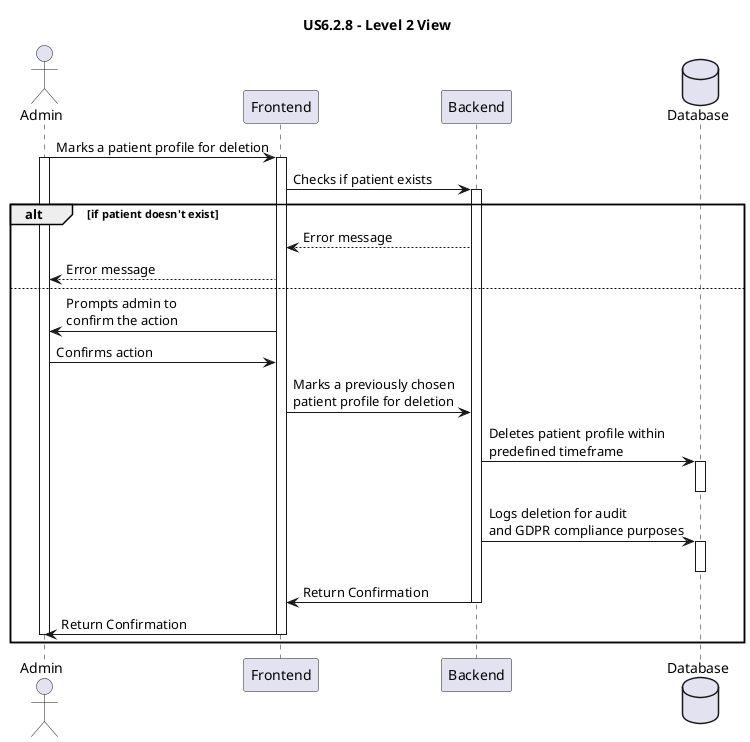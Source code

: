 ' 
' User Story: As an Admin,  I want to register new backoffice users (e.g., doctors, nurses, technicians, admins) via an out-of-band process, so that they can access the backoffice system with appropriate permissions.
'
' Acceptance Criteria:
' 
' - Backoffice users (e.g., doctors, nurses, technicians) are registered by an Admin via an internal process, not via self-registration.
' - Admin assigns roles (e.g., Doctor, Nurse, Technician) during the registration process.
' - Registered users receive a one-time setup link via email to set their password and activate their account.
' - The system enforces strong password requirements for security.
' - A confirmation email is sent to verify the user’s registration.

@startuml

title US6.2.8 - Level 2 View

actor Admin as U
participant "Frontend" as web
participant "Backend" as api
database "Database" as db

U -> web : Marks a patient profile for deletion
activate U
activate web
web -> api : Checks if patient exists
activate api
alt if patient doesn't exist 
api --> web : Error message
web --> U : Error message
else
web -> U : Prompts admin to\nconfirm the action
U -> web : Confirms action

web -> api : Marks a previously chosen\npatient profile for deletion

api -> db : Deletes patient profile within\npredefined timeframe
activate db
deactivate db
api -> db : Logs deletion for audit\nand GDPR compliance purposes
activate db 
deactivate db
api -> web : Return Confirmation
deactivate api
web -> U : Return Confirmation
deactivate web
deactivate U
end

' E a parte do email?



@enduml